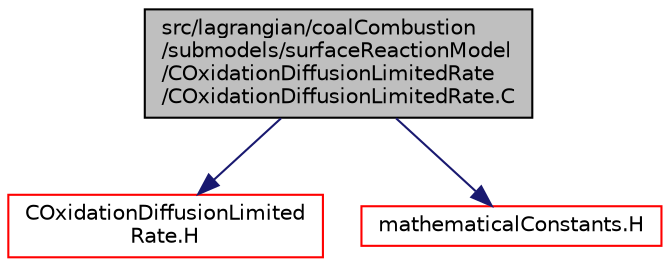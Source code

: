 digraph "src/lagrangian/coalCombustion/submodels/surfaceReactionModel/COxidationDiffusionLimitedRate/COxidationDiffusionLimitedRate.C"
{
  bgcolor="transparent";
  edge [fontname="Helvetica",fontsize="10",labelfontname="Helvetica",labelfontsize="10"];
  node [fontname="Helvetica",fontsize="10",shape=record];
  Node0 [label="src/lagrangian/coalCombustion\l/submodels/surfaceReactionModel\l/COxidationDiffusionLimitedRate\l/COxidationDiffusionLimitedRate.C",height=0.2,width=0.4,color="black", fillcolor="grey75", style="filled", fontcolor="black"];
  Node0 -> Node1 [color="midnightblue",fontsize="10",style="solid",fontname="Helvetica"];
  Node1 [label="COxidationDiffusionLimited\lRate.H",height=0.2,width=0.4,color="red",URL="$a05615.html"];
  Node0 -> Node122 [color="midnightblue",fontsize="10",style="solid",fontname="Helvetica"];
  Node122 [label="mathematicalConstants.H",height=0.2,width=0.4,color="red",URL="$a10952.html"];
}
